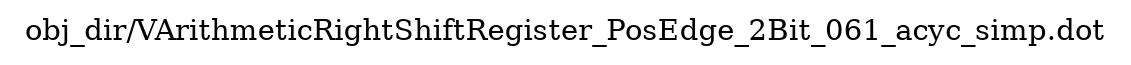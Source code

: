 digraph v3graph {
	graph	[label="obj_dir/VArithmeticRightShiftRegister_PosEdge_2Bit_061_acyc_simp.dot",
		 labelloc=t, labeljust=l,
		 //size="7.5,10",
		 rankdir=TB];
}

